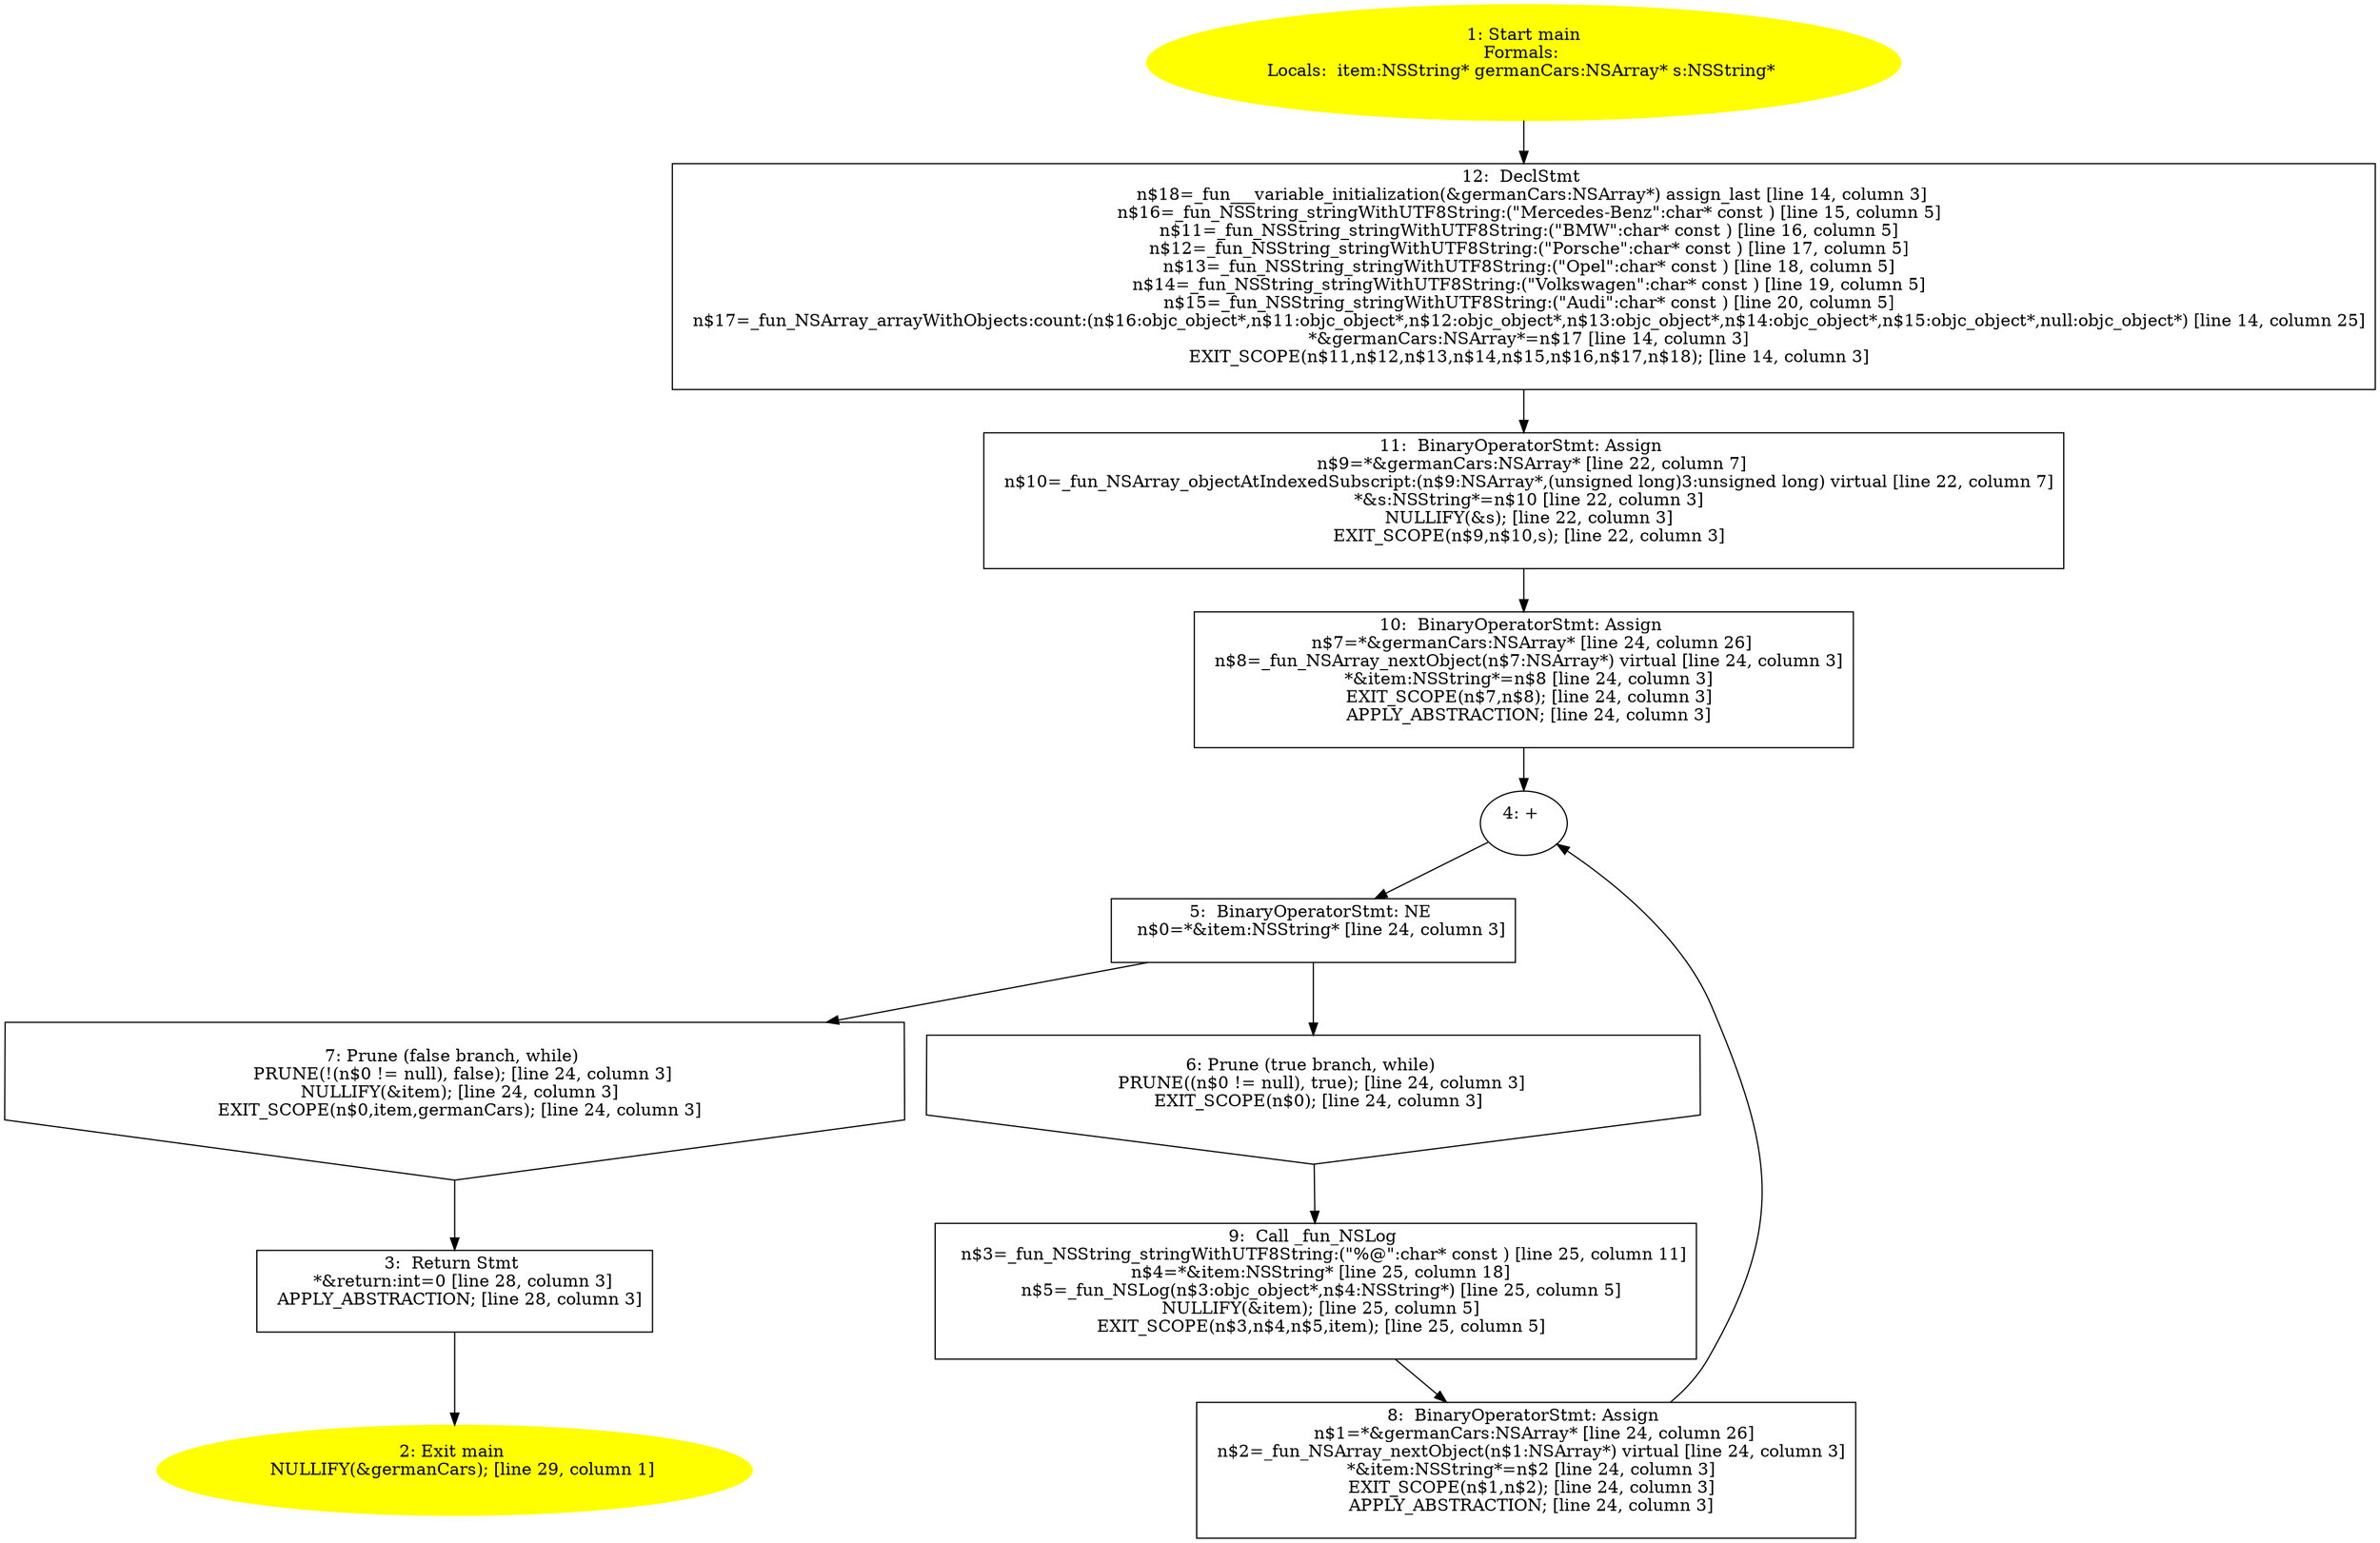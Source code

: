/* @generated */
digraph cfg {
"main.fad58de7366495db4650cfefac2fcd61_1" [label="1: Start main\nFormals: \nLocals:  item:NSString* germanCars:NSArray* s:NSString* \n  " color=yellow style=filled]
	

	 "main.fad58de7366495db4650cfefac2fcd61_1" -> "main.fad58de7366495db4650cfefac2fcd61_12" ;
"main.fad58de7366495db4650cfefac2fcd61_2" [label="2: Exit main \n   NULLIFY(&germanCars); [line 29, column 1]\n " color=yellow style=filled]
	

"main.fad58de7366495db4650cfefac2fcd61_3" [label="3:  Return Stmt \n   *&return:int=0 [line 28, column 3]\n  APPLY_ABSTRACTION; [line 28, column 3]\n " shape="box"]
	

	 "main.fad58de7366495db4650cfefac2fcd61_3" -> "main.fad58de7366495db4650cfefac2fcd61_2" ;
"main.fad58de7366495db4650cfefac2fcd61_4" [label="4: + \n  " ]
	

	 "main.fad58de7366495db4650cfefac2fcd61_4" -> "main.fad58de7366495db4650cfefac2fcd61_5" ;
"main.fad58de7366495db4650cfefac2fcd61_5" [label="5:  BinaryOperatorStmt: NE \n   n$0=*&item:NSString* [line 24, column 3]\n " shape="box"]
	

	 "main.fad58de7366495db4650cfefac2fcd61_5" -> "main.fad58de7366495db4650cfefac2fcd61_6" ;
	 "main.fad58de7366495db4650cfefac2fcd61_5" -> "main.fad58de7366495db4650cfefac2fcd61_7" ;
"main.fad58de7366495db4650cfefac2fcd61_6" [label="6: Prune (true branch, while) \n   PRUNE((n$0 != null), true); [line 24, column 3]\n  EXIT_SCOPE(n$0); [line 24, column 3]\n " shape="invhouse"]
	

	 "main.fad58de7366495db4650cfefac2fcd61_6" -> "main.fad58de7366495db4650cfefac2fcd61_9" ;
"main.fad58de7366495db4650cfefac2fcd61_7" [label="7: Prune (false branch, while) \n   PRUNE(!(n$0 != null), false); [line 24, column 3]\n  NULLIFY(&item); [line 24, column 3]\n  EXIT_SCOPE(n$0,item,germanCars); [line 24, column 3]\n " shape="invhouse"]
	

	 "main.fad58de7366495db4650cfefac2fcd61_7" -> "main.fad58de7366495db4650cfefac2fcd61_3" ;
"main.fad58de7366495db4650cfefac2fcd61_8" [label="8:  BinaryOperatorStmt: Assign \n   n$1=*&germanCars:NSArray* [line 24, column 26]\n  n$2=_fun_NSArray_nextObject(n$1:NSArray*) virtual [line 24, column 3]\n  *&item:NSString*=n$2 [line 24, column 3]\n  EXIT_SCOPE(n$1,n$2); [line 24, column 3]\n  APPLY_ABSTRACTION; [line 24, column 3]\n " shape="box"]
	

	 "main.fad58de7366495db4650cfefac2fcd61_8" -> "main.fad58de7366495db4650cfefac2fcd61_4" ;
"main.fad58de7366495db4650cfefac2fcd61_9" [label="9:  Call _fun_NSLog \n   n$3=_fun_NSString_stringWithUTF8String:(\"%@\":char* const ) [line 25, column 11]\n  n$4=*&item:NSString* [line 25, column 18]\n  n$5=_fun_NSLog(n$3:objc_object*,n$4:NSString*) [line 25, column 5]\n  NULLIFY(&item); [line 25, column 5]\n  EXIT_SCOPE(n$3,n$4,n$5,item); [line 25, column 5]\n " shape="box"]
	

	 "main.fad58de7366495db4650cfefac2fcd61_9" -> "main.fad58de7366495db4650cfefac2fcd61_8" ;
"main.fad58de7366495db4650cfefac2fcd61_10" [label="10:  BinaryOperatorStmt: Assign \n   n$7=*&germanCars:NSArray* [line 24, column 26]\n  n$8=_fun_NSArray_nextObject(n$7:NSArray*) virtual [line 24, column 3]\n  *&item:NSString*=n$8 [line 24, column 3]\n  EXIT_SCOPE(n$7,n$8); [line 24, column 3]\n  APPLY_ABSTRACTION; [line 24, column 3]\n " shape="box"]
	

	 "main.fad58de7366495db4650cfefac2fcd61_10" -> "main.fad58de7366495db4650cfefac2fcd61_4" ;
"main.fad58de7366495db4650cfefac2fcd61_11" [label="11:  BinaryOperatorStmt: Assign \n   n$9=*&germanCars:NSArray* [line 22, column 7]\n  n$10=_fun_NSArray_objectAtIndexedSubscript:(n$9:NSArray*,(unsigned long)3:unsigned long) virtual [line 22, column 7]\n  *&s:NSString*=n$10 [line 22, column 3]\n  NULLIFY(&s); [line 22, column 3]\n  EXIT_SCOPE(n$9,n$10,s); [line 22, column 3]\n " shape="box"]
	

	 "main.fad58de7366495db4650cfefac2fcd61_11" -> "main.fad58de7366495db4650cfefac2fcd61_10" ;
"main.fad58de7366495db4650cfefac2fcd61_12" [label="12:  DeclStmt \n   n$18=_fun___variable_initialization(&germanCars:NSArray*) assign_last [line 14, column 3]\n  n$16=_fun_NSString_stringWithUTF8String:(\"Mercedes-Benz\":char* const ) [line 15, column 5]\n  n$11=_fun_NSString_stringWithUTF8String:(\"BMW\":char* const ) [line 16, column 5]\n  n$12=_fun_NSString_stringWithUTF8String:(\"Porsche\":char* const ) [line 17, column 5]\n  n$13=_fun_NSString_stringWithUTF8String:(\"Opel\":char* const ) [line 18, column 5]\n  n$14=_fun_NSString_stringWithUTF8String:(\"Volkswagen\":char* const ) [line 19, column 5]\n  n$15=_fun_NSString_stringWithUTF8String:(\"Audi\":char* const ) [line 20, column 5]\n  n$17=_fun_NSArray_arrayWithObjects:count:(n$16:objc_object*,n$11:objc_object*,n$12:objc_object*,n$13:objc_object*,n$14:objc_object*,n$15:objc_object*,null:objc_object*) [line 14, column 25]\n  *&germanCars:NSArray*=n$17 [line 14, column 3]\n  EXIT_SCOPE(n$11,n$12,n$13,n$14,n$15,n$16,n$17,n$18); [line 14, column 3]\n " shape="box"]
	

	 "main.fad58de7366495db4650cfefac2fcd61_12" -> "main.fad58de7366495db4650cfefac2fcd61_11" ;
}
